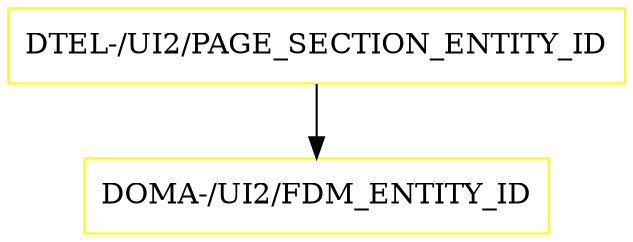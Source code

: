 digraph G {
  "DTEL-/UI2/PAGE_SECTION_ENTITY_ID" [shape=box,color=yellow];
  "DOMA-/UI2/FDM_ENTITY_ID" [shape=box,color=yellow,URL="./DOMA_%23UI2%23FDM_ENTITY_ID.html"];
  "DTEL-/UI2/PAGE_SECTION_ENTITY_ID" -> "DOMA-/UI2/FDM_ENTITY_ID";
}
